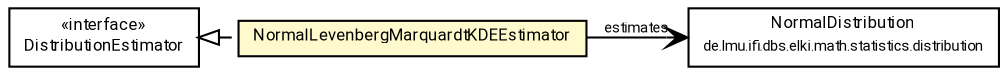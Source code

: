#!/usr/local/bin/dot
#
# Class diagram 
# Generated by UMLGraph version R5_7_2-60-g0e99a6 (http://www.spinellis.gr/umlgraph/)
#

digraph G {
	graph [fontnames="svg"]
	edge [fontname="Roboto",fontsize=7,labelfontname="Roboto",labelfontsize=7,color="black"];
	node [fontname="Roboto",fontcolor="black",fontsize=8,shape=plaintext,margin=0,width=0,height=0];
	nodesep=0.15;
	ranksep=0.25;
	rankdir=LR;
	// de.lmu.ifi.dbs.elki.math.statistics.distribution.estimator.DistributionEstimator<D extends de.lmu.ifi.dbs.elki.math.statistics.distribution.Distribution>
	c7386769 [label=<<table title="de.lmu.ifi.dbs.elki.math.statistics.distribution.estimator.DistributionEstimator" border="0" cellborder="1" cellspacing="0" cellpadding="2" href="DistributionEstimator.html" target="_parent">
		<tr><td><table border="0" cellspacing="0" cellpadding="1">
		<tr><td align="center" balign="center"> &#171;interface&#187; </td></tr>
		<tr><td align="center" balign="center"> <font face="Roboto">DistributionEstimator</font> </td></tr>
		</table></td></tr>
		</table>>, URL="DistributionEstimator.html"];
	// de.lmu.ifi.dbs.elki.math.statistics.distribution.estimator.NormalLevenbergMarquardtKDEEstimator
	c7386785 [label=<<table title="de.lmu.ifi.dbs.elki.math.statistics.distribution.estimator.NormalLevenbergMarquardtKDEEstimator" border="0" cellborder="1" cellspacing="0" cellpadding="2" bgcolor="lemonChiffon" href="NormalLevenbergMarquardtKDEEstimator.html" target="_parent">
		<tr><td><table border="0" cellspacing="0" cellpadding="1">
		<tr><td align="center" balign="center"> <font face="Roboto">NormalLevenbergMarquardtKDEEstimator</font> </td></tr>
		</table></td></tr>
		</table>>, URL="NormalLevenbergMarquardtKDEEstimator.html"];
	// de.lmu.ifi.dbs.elki.math.statistics.distribution.NormalDistribution
	c7386876 [label=<<table title="de.lmu.ifi.dbs.elki.math.statistics.distribution.NormalDistribution" border="0" cellborder="1" cellspacing="0" cellpadding="2" href="../NormalDistribution.html" target="_parent">
		<tr><td><table border="0" cellspacing="0" cellpadding="1">
		<tr><td align="center" balign="center"> <font face="Roboto">NormalDistribution</font> </td></tr>
		<tr><td align="center" balign="center"> <font face="Roboto" point-size="7.0">de.lmu.ifi.dbs.elki.math.statistics.distribution</font> </td></tr>
		</table></td></tr>
		</table>>, URL="../NormalDistribution.html"];
	// de.lmu.ifi.dbs.elki.math.statistics.distribution.estimator.NormalLevenbergMarquardtKDEEstimator implements de.lmu.ifi.dbs.elki.math.statistics.distribution.estimator.DistributionEstimator<D extends de.lmu.ifi.dbs.elki.math.statistics.distribution.Distribution>
	c7386769 -> c7386785 [arrowtail=empty,style=dashed,dir=back,weight=9];
	// de.lmu.ifi.dbs.elki.math.statistics.distribution.estimator.NormalLevenbergMarquardtKDEEstimator navassoc de.lmu.ifi.dbs.elki.math.statistics.distribution.NormalDistribution
	c7386785 -> c7386876 [arrowhead=open,weight=1,label="estimates"];
}

